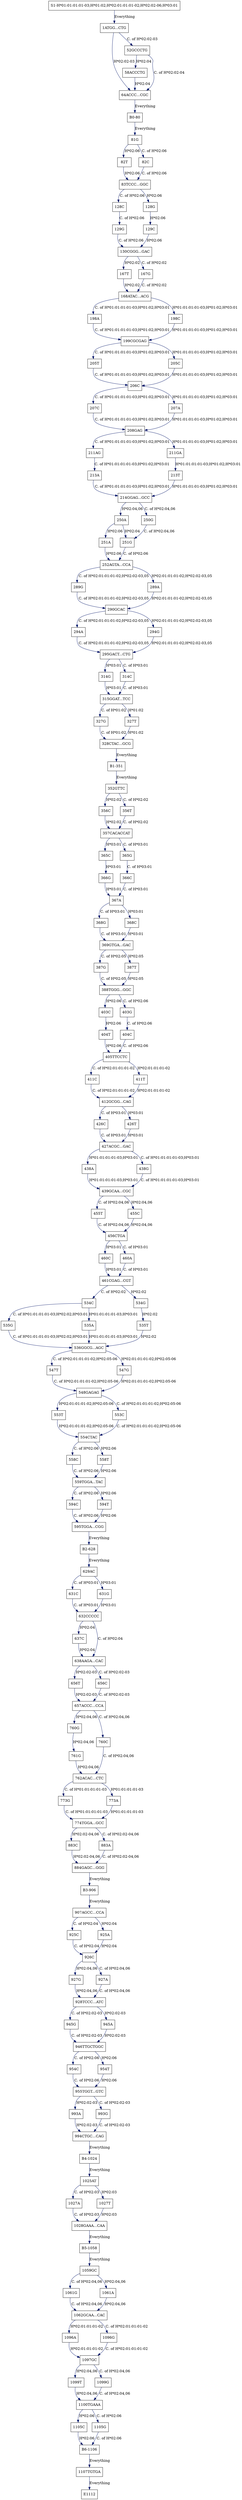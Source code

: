digraph G {
  "760G" [shape=box, ];
  "553T" [shape=box, ];
  "535G" [shape=box, ];
  "1027A" [shape=box, ];
  "411C" [shape=box, ];
  "534C" [shape=box, ];
  "58ACCCTG" [shape=box, ];
  "252AGTA...CCA" [shape=box, ];
  "B3-906" [shape=box, ];
  "129C" [shape=box, ];
  "B5-1058" [shape=box, ];
  "1027T" [shape=box, ];
  "536GGCG...AGC" [shape=box, ];
  "535A" [shape=box, ];
  "1105C" [shape=box, ];
  "327G" [shape=box, ];
  "534G" [shape=box, ];
  "404C" [shape=box, ];
  "250A" [shape=box, ];
  "B2-628" [shape=box, ];
  "426C" [shape=box, ];
  "64ACCC...CGC" [shape=box, ];
  "E1112" [shape=box, ];
  "656T" [shape=box, ];
  "455T" [shape=box, ];
  "773G" [shape=box, ];
  "1025AT" [shape=box, ];
  "554CTAC" [shape=box, ];
  "455C" [shape=box, ];
  "387G" [shape=box, ];
  "773A" [shape=box, ];
  "595TGGA...CGG" [shape=box, ];
  "205T" [shape=box, ];
  "427ACGC...GAC" [shape=box, ];
  "290GCAC" [shape=box, ];
  "954C" [shape=box, ];
  "356C" [shape=box, ];
  "438A" [shape=box, ];
  "356T" [shape=box, ];
  "925C" [shape=box, ];
  "314G" [shape=box, ];
  "1ATGG...CTG" [shape=box, ];
  "553C" [shape=box, ];
  "130CGGG...GAC" [shape=box, ];
  "548GAGAG" [shape=box, ];
  "205C" [shape=box, ];
  "213A" [shape=box, ];
  "594C" [shape=box, ];
  "B4-1024" [shape=box, ];
  "594T" [shape=box, ];
  "214GGAG...GCC" [shape=box, ];
  "1059GC" [shape=box, ];
  "547T" [shape=box, ];
  "403C" [shape=box, ];
  "1100TGAAA" [shape=box, ];
  "294A" [shape=box, ];
  "83TCCC...GGC" [shape=box, ];
  "438G" [shape=box, ];
  "1062GCAA...CAC" [shape=box, ];
  "403G" [shape=box, ];
  "213T" [shape=box, ];
  "167T" [shape=box, ];
  "198A" [shape=box, ];
  "81G" [shape=box, ];
  "365C" [shape=box, ];
  "774TGGA...GCC" [shape=box, ];
  "439GCAA...CGC" [shape=box, ];
  "1099T" [shape=box, ];
  "198C" [shape=box, ];
  "926C" [shape=box, ];
  "357CACACCAT" [shape=box, ];
  "294G" [shape=box, ];
  "199CGCGAG" [shape=box, ];
  "884GAGC...GGG" [shape=box, ];
  "994CTGC...CAG" [shape=box, ];
  "637C" [shape=box, ];
  "82T" [shape=box, ];
  "387T" [shape=box, ];
  "657ACCC...CCA" [shape=box, ];
  "945G" [shape=box, ];
  "558C" [shape=box, ];
  "925A" [shape=box, ];
  "632CCCCC" [shape=box, ];
  "367A" [shape=box, ];
  "B0-80" [shape=box, ];
  "211AG" [shape=box, ];
  "762ACAC...CTC" [shape=box, ];
  "405TTCCTC" [shape=box, ];
  "368G" [shape=box, ];
  "315GGAT...TCC" [shape=box, ];
  "461CGAG...CGT" [shape=box, ];
  "208GAG" [shape=box, ];
  "535T" [shape=box, ];
  "82C" [shape=box, ];
  "558T" [shape=box, ];
  "289G" [shape=box, ];
  "366C" [shape=box, ];
  "1107TGTGA" [shape=box, ];
  "211GA" [shape=box, ];
  "295GACT...CTG" [shape=box, ];
  "369GTGA...GAC" [shape=box, ];
  "656C" [shape=box, ];
  "328CTAC...GCG" [shape=box, ];
  "559TGGA...TAC" [shape=box, ];
  "411T" [shape=box, ];
  "631C" [shape=box, ];
  "955TGGT...GTC" [shape=box, ];
  "412GCGG...CAG" [shape=box, ];
  "251A" [shape=box, ];
  "1099G" [shape=box, ];
  "1061G" [shape=box, ];
  "631G" [shape=box, ];
  "352GTTC" [shape=box, ];
  "993A" [shape=box, ];
  "167G" [shape=box, ];
  "547G" [shape=box, ];
  "129G" [shape=box, ];
  "1105G" [shape=box, ];
  "883C" [shape=box, ];
  "460C" [shape=box, ];
  "251G" [shape=box, ];
  "760C" [shape=box, ];
  "128C" [shape=box, ];
  "368C" [shape=box, ];
  "388TGGG...GGC" [shape=box, ];
  "928TCCC...ATC" [shape=box, ];
  "207C" [shape=box, ];
  "883A" [shape=box, ];
  "1061A" [shape=box, ];
  "945A" [shape=box, ];
  "289A" [shape=box, ];
  "S1-H*01:01:01:01-03;H*01:02;H*02:01:01:01-02;H*02:02-06;H*03:01" [
  shape=box, ];
  "206C" [shape=box, ];
  "365G" [shape=box, ];
  "993G" [shape=box, ];
  "927G" [shape=box, ];
  "1096A" [shape=box, ];
  "426T" [shape=box, ];
  "456CTGA" [shape=box, ];
  "638AAGA...CAC" [shape=box, ];
  "1097GC" [shape=box, ];
  "927A" [shape=box, ];
  "327T" [shape=box, ];
  "168ATAC...ACG" [shape=box, ];
  "128G" [shape=box, ];
  "460A" [shape=box, ];
  "52GCCCTG" [shape=box, ];
  "629AC" [shape=box, ];
  "907AGCC...CCA" [shape=box, ];
  "761G" [shape=box, ];
  "946TTGCTGGC" [shape=box, ];
  "207A" [shape=box, ];
  "404T" [shape=box, ];
  "1028GAAA...CAA" [shape=box, ];
  "250G" [shape=box, ];
  "B6-1106" [shape=box, ];
  "314C" [shape=box, ];
  "1096G" [shape=box, ];
  "B1-351" [shape=box, ];
  "366G" [shape=box, ];
  "954T" [shape=box, ];
  
  
  edge [color="#001267", ];
  "760G" -> "761G" [label="H*02:04,06", ];
  "553T" -> "554CTAC" [label="H*02:01:01:01-02;H*02:05-06", ];
  "535G" -> "536GGCG...AGC" [label="C. of H*01:01:01:01-03;H*02:02;H*03:01", ];
  "1027A" -> "1028GAAA...CAA" [label="C. of H*02:03", ];
  "411C" -> "412GCGG...CAG" [label="C. of H*02:01:01:01-02", ];
  "534C" -> "535A" [label="H*01:01:01:01-03;H*03:01", ];
  "534C" -> "535G" [label="C. of H*01:01:01:01-03;H*02:02;H*03:01", ];
  "58ACCCTG" -> "64ACCC...CGC" [label="H*02:04", ];
  "252AGTA...CCA" -> "289A" [label="H*02:01:01:01-02;H*02:02-03,05", ];
  "252AGTA...CCA" -> "289G" [label="C. of H*02:01:01:01-02;H*02:02-03,05", ];
  "B3-906" -> "907AGCC...CCA" [label="Everything", ];
  "129C" -> "130CGGG...GAC" [label="H*02:06", ];
  "B5-1058" -> "1059GC" [label="Everything", ];
  "1027T" -> "1028GAAA...CAA" [label="H*02:03", ];
  "536GGCG...AGC" -> "547G" [label="H*02:01:01:01-02;H*02:05-06", ];
  "536GGCG...AGC" -> "547T" [label="C. of H*02:01:01:01-02;H*02:05-06", ];
  "535A" -> "536GGCG...AGC" [label="H*01:01:01:01-03;H*03:01", ];
  "1105C" -> "B6-1106" [label="H*02:06", ];
  "327G" -> "328CTAC...GCG" [label="C. of H*01:02", ];
  "534G" -> "535T" [label="H*02:02", ];
  "404C" -> "405TTCCTC" [label="C. of H*02:06", ];
  "250A" -> "251A" [label="H*02:06", ];
  "250A" -> "251G" [label="H*02:04", ];
  "B2-628" -> "629AC" [label="Everything", ];
  "426C" -> "427ACGC...GAC" [label="C. of H*03:01", ];
  "64ACCC...CGC" -> "B0-80" [label="Everything", ];
  "656T" -> "657ACCC...CCA" [label="H*02:02-03", ];
  "455T" -> "456CTGA" [label="C. of H*02:04,06", ];
  "773G" -> "774TGGA...GCC" [label="C. of H*01:01:01:01-03", ];
  "1025AT" -> "1027A" [label="C. of H*02:03", ];
  "1025AT" -> "1027T" [label="H*02:03", ];
  "554CTAC" -> "558C" [label="C. of H*02:06", ];
  "554CTAC" -> "558T" [label="H*02:06", ];
  "455C" -> "456CTGA" [label="H*02:04,06", ];
  "387G" -> "388TGGG...GGC" [label="C. of H*02:05", ];
  "773A" -> "774TGGA...GCC" [label="H*01:01:01:01-03", ];
  "595TGGA...CGG" -> "B2-628" [label="Everything", ];
  "205T" -> "206C" [label="C. of H*01:01:01:01-03;H*01:02;H*03:01", ];
  "427ACGC...GAC" -> "438A" [label="H*01:01:01:01-03;H*03:01", ];
  "427ACGC...GAC" -> "438G" [label="C. of H*01:01:01:01-03;H*03:01", ];
  "290GCAC" -> "294A" [label="C. of H*02:01:01:01-02;H*02:02-03,05", ];
  "290GCAC" -> "294G" [label="H*02:01:01:01-02;H*02:02-03,05", ];
  "954C" -> "955TGGT...GTC" [label="C. of H*02:06", ];
  "356C" -> "357CACACCAT" [label="H*02:02", ];
  "438A" -> "439GCAA...CGC" [label="H*01:01:01:01-03;H*03:01", ];
  "356T" -> "357CACACCAT" [label="C. of H*02:02", ];
  "925C" -> "926C" [label="C. of H*02:04", ];
  "314G" -> "315GGAT...TCC" [label="H*03:01", ];
  "1ATGG...CTG" -> "52GCCCTG" [label="C. of H*02:02-03", ];
  "1ATGG...CTG" -> "64ACCC...CGC" [label="H*02:02-03", ];
  "553C" -> "554CTAC" [label="C. of H*02:01:01:01-02;H*02:05-06", ];
  "130CGGG...GAC" -> "167G" [label="C. of H*02:02", ];
  "130CGGG...GAC" -> "167T" [label="H*02:02", ];
  "548GAGAG" -> "553C" [label="C. of H*02:01:01:01-02;H*02:05-06", ];
  "548GAGAG" -> "553T" [label="H*02:01:01:01-02;H*02:05-06", ];
  "205C" -> "206C" [label="H*01:01:01:01-03;H*01:02;H*03:01", ];
  "213A" -> "214GGAG...GCC" [label="C. of H*01:01:01:01-03;H*01:02;H*03:01", ];
  "594C" -> "595TGGA...CGG" [label="C. of H*02:06", ];
  "B4-1024" -> "1025AT" [label="Everything", ];
  "594T" -> "595TGGA...CGG" [label="H*02:06", ];
  "214GGAG...GCC" -> "250A" [label="H*02:04,06", ];
  "214GGAG...GCC" -> "250G" [label="C. of H*02:04,06", ];
  "1059GC" -> "1061A" [label="H*02:04,06", ];
  "1059GC" -> "1061G" [label="C. of H*02:04,06", ];
  "547T" -> "548GAGAG" [label="C. of H*02:01:01:01-02;H*02:05-06", ];
  "403C" -> "404T" [label="H*02:06", ];
  "1100TGAAA" -> "1105C" [label="H*02:06", ];
  "1100TGAAA" -> "1105G" [label="C. of H*02:06", ];
  "294A" -> "295GACT...CTG" [label="C. of H*02:01:01:01-02;H*02:02-03,05", ];
  "83TCCC...GGC" -> "128C" [label="C. of H*02:06", ];
  "83TCCC...GGC" -> "128G" [label="H*02:06", ];
  "438G" -> "439GCAA...CGC" [label="C. of H*01:01:01:01-03;H*03:01", ];
  "1062GCAA...CAC" -> "1096A" [label="H*02:01:01:01-02", ];
  "1062GCAA...CAC" -> "1096G" [label="C. of H*02:01:01:01-02", ];
  "403G" -> "404C" [label="C. of H*02:06", ];
  "213T" -> "214GGAG...GCC" [label="H*01:01:01:01-03;H*01:02;H*03:01", ];
  "167T" -> "168ATAC...ACG" [label="H*02:02", ];
  "198A" -> "199CGCGAG" [label="C. of H*01:01:01:01-03;H*01:02;H*03:01", ];
  "81G" -> "82C" [label="C. of H*02:06", ];
  "81G" -> "82T" [label="H*02:06", ];
  "365C" -> "366G" [label="H*03:01", ];
  "774TGGA...GCC" -> "883A" [label="C. of H*02:02-04,06", ];
  "774TGGA...GCC" -> "883C" [label="H*02:02-04,06", ];
  "439GCAA...CGC" -> "455C" [label="H*02:04,06", ];
  "439GCAA...CGC" -> "455T" [label="C. of H*02:04,06", ];
  "1099T" -> "1100TGAAA" [label="H*02:04,06", ];
  "198C" -> "199CGCGAG" [label="H*01:01:01:01-03;H*01:02;H*03:01", ];
  "926C" -> "927A" [label="C. of H*02:04,06", ];
  "926C" -> "927G" [label="H*02:04,06", ];
  "357CACACCAT" -> "365C" [label="H*03:01", ];
  "357CACACCAT" -> "365G" [label="C. of H*03:01", ];
  "294G" -> "295GACT...CTG" [label="H*02:01:01:01-02;H*02:02-03,05", ];
  "199CGCGAG" -> "205C" [label="H*01:01:01:01-03;H*01:02;H*03:01", ];
  "199CGCGAG" -> "205T" [label="C. of H*01:01:01:01-03;H*01:02;H*03:01", ];
  "884GAGC...GGG" -> "B3-906" [label="Everything", ];
  "994CTGC...CAG" -> "B4-1024" [label="Everything", ];
  "637C" -> "638AAGA...CAC" [label="H*02:04", ];
  "82T" -> "83TCCC...GGC" [label="H*02:06", ];
  "387T" -> "388TGGG...GGC" [label="H*02:05", ];
  "657ACCC...CCA" -> "760C" [label="C. of H*02:04,06", ];
  "657ACCC...CCA" -> "760G" [label="H*02:04,06", ];
  "945G" -> "946TTGCTGGC" [label="C. of H*02:02-03", ];
  "558C" -> "559TGGA...TAC" [label="C. of H*02:06", ];
  "925A" -> "926C" [label="H*02:04", ];
  "632CCCCC" -> "637C" [label="H*02:04", ];
  "632CCCCC" -> "638AAGA...CAC" [label="C. of H*02:04", ];
  "367A" -> "368C" [label="H*03:01", ];
  "367A" -> "368G" [label="C. of H*03:01", ];
  "B0-80" -> "81G" [label="Everything", ];
  "211AG" -> "213A" [label="C. of H*01:01:01:01-03;H*01:02;H*03:01", ];
  "762ACAC...CTC" -> "773A" [label="H*01:01:01:01-03", ];
  "762ACAC...CTC" -> "773G" [label="C. of H*01:01:01:01-03", ];
  "405TTCCTC" -> "411C" [label="C. of H*02:01:01:01-02", ];
  "405TTCCTC" -> "411T" [label="H*02:01:01:01-02", ];
  "368G" -> "369GTGA...GAC" [label="C. of H*03:01", ];
  "315GGAT...TCC" -> "327G" [label="C. of H*01:02", ];
  "315GGAT...TCC" -> "327T" [label="H*01:02", ];
  "461CGAG...CGT" -> "534C" [label="C. of H*02:02", ];
  "461CGAG...CGT" -> "534G" [label="H*02:02", ];
  "208GAG" -> "211AG" [label="C. of H*01:01:01:01-03;H*01:02;H*03:01", ];
  "208GAG" -> "211GA" [label="H*01:01:01:01-03;H*01:02;H*03:01", ];
  "535T" -> "536GGCG...AGC" [label="H*02:02", ];
  "82C" -> "83TCCC...GGC" [label="C. of H*02:06", ];
  "558T" -> "559TGGA...TAC" [label="H*02:06", ];
  "289G" -> "290GCAC" [label="C. of H*02:01:01:01-02;H*02:02-03,05", ];
  "366C" -> "367A" [label="C. of H*03:01", ];
  "1107TGTGA" -> "E1112" [label="Everything", ];
  "211GA" -> "213T" [label="H*01:01:01:01-03;H*01:02;H*03:01", ];
  "295GACT...CTG" -> "314C" [label="C. of H*03:01", ];
  "295GACT...CTG" -> "314G" [label="H*03:01", ];
  "369GTGA...GAC" -> "387G" [label="C. of H*02:05", ];
  "369GTGA...GAC" -> "387T" [label="H*02:05", ];
  "656C" -> "657ACCC...CCA" [label="C. of H*02:02-03", ];
  "328CTAC...GCG" -> "B1-351" [label="Everything", ];
  "559TGGA...TAC" -> "594C" [label="C. of H*02:06", ];
  "559TGGA...TAC" -> "594T" [label="H*02:06", ];
  "411T" -> "412GCGG...CAG" [label="H*02:01:01:01-02", ];
  "631C" -> "632CCCCC" [label="C. of H*03:01", ];
  "955TGGT...GTC" -> "993A" [label="H*02:02-03", ];
  "955TGGT...GTC" -> "993G" [label="C. of H*02:02-03", ];
  "412GCGG...CAG" -> "426C" [label="C. of H*03:01", ];
  "412GCGG...CAG" -> "426T" [label="H*03:01", ];
  "251A" -> "252AGTA...CCA" [label="H*02:06", ];
  "1099G" -> "1100TGAAA" [label="C. of H*02:04,06", ];
  "1061G" -> "1062GCAA...CAC" [label="C. of H*02:04,06", ];
  "631G" -> "632CCCCC" [label="H*03:01", ];
  "352GTTC" -> "356C" [label="H*02:02", ];
  "352GTTC" -> "356T" [label="C. of H*02:02", ];
  "993A" -> "994CTGC...CAG" [label="H*02:02-03", ];
  "167G" -> "168ATAC...ACG" [label="C. of H*02:02", ];
  "547G" -> "548GAGAG" [label="H*02:01:01:01-02;H*02:05-06", ];
  "129G" -> "130CGGG...GAC" [label="C. of H*02:06", ];
  "1105G" -> "B6-1106" [label="C. of H*02:06", ];
  "883C" -> "884GAGC...GGG" [label="H*02:02-04,06", ];
  "460C" -> "461CGAG...CGT" [label="H*03:01", ];
  "251G" -> "252AGTA...CCA" [label="C. of H*02:06", ];
  "760C" -> "762ACAC...CTC" [label="C. of H*02:04,06", ];
  "128C" -> "129G" [label="C. of H*02:06", ];
  "368C" -> "369GTGA...GAC" [label="H*03:01", ];
  "388TGGG...GGC" -> "403C" [label="H*02:06", ];
  "388TGGG...GGC" -> "403G" [label="C. of H*02:06", ];
  "928TCCC...ATC" -> "945A" [label="H*02:02-03", ];
  "928TCCC...ATC" -> "945G" [label="C. of H*02:02-03", ];
  "207C" -> "208GAG" [label="C. of H*01:01:01:01-03;H*01:02;H*03:01", ];
  "883A" -> "884GAGC...GGG" [label="C. of H*02:02-04,06", ];
  "1061A" -> "1062GCAA...CAC" [label="H*02:04,06", ];
  "945A" -> "946TTGCTGGC" [label="H*02:02-03", ];
  "289A" -> "290GCAC" [label="H*02:01:01:01-02;H*02:02-03,05", ];
  "S1-H*01:01:01:01-03;H*01:02;H*02:01:01:01-02;H*02:02-06;H*03:01" -> "1ATGG...CTG" [
  label="Everything", ];
  "206C" -> "207A" [label="H*01:01:01:01-03;H*01:02;H*03:01", ];
  "206C" -> "207C" [label="C. of H*01:01:01:01-03;H*01:02;H*03:01", ];
  "365G" -> "366C" [label="C. of H*03:01", ];
  "993G" -> "994CTGC...CAG" [label="C. of H*02:02-03", ];
  "927G" -> "928TCCC...ATC" [label="H*02:04,06", ];
  "1096A" -> "1097GC" [label="H*02:01:01:01-02", ];
  "426T" -> "427ACGC...GAC" [label="H*03:01", ];
  "456CTGA" -> "460A" [label="C. of H*03:01", ];
  "456CTGA" -> "460C" [label="H*03:01", ];
  "638AAGA...CAC" -> "656C" [label="C. of H*02:02-03", ];
  "638AAGA...CAC" -> "656T" [label="H*02:02-03", ];
  "1097GC" -> "1099G" [label="C. of H*02:04,06", ];
  "1097GC" -> "1099T" [label="H*02:04,06", ];
  "927A" -> "928TCCC...ATC" [label="C. of H*02:04,06", ];
  "327T" -> "328CTAC...GCG" [label="H*01:02", ];
  "168ATAC...ACG" -> "198A" [label="C. of H*01:01:01:01-03;H*01:02;H*03:01", ];
  "168ATAC...ACG" -> "198C" [label="H*01:01:01:01-03;H*01:02;H*03:01", ];
  "128G" -> "129C" [label="H*02:06", ];
  "460A" -> "461CGAG...CGT" [label="C. of H*03:01", ];
  "52GCCCTG" -> "58ACCCTG" [label="H*02:04", ];
  "52GCCCTG" -> "64ACCC...CGC" [label="C. of H*02:02-04", ];
  "629AC" -> "631C" [label="C. of H*03:01", ];
  "629AC" -> "631G" [label="H*03:01", ];
  "907AGCC...CCA" -> "925A" [label="H*02:04", ];
  "907AGCC...CCA" -> "925C" [label="C. of H*02:04", ];
  "761G" -> "762ACAC...CTC" [label="H*02:04,06", ];
  "946TTGCTGGC" -> "954C" [label="C. of H*02:06", ];
  "946TTGCTGGC" -> "954T" [label="H*02:06", ];
  "207A" -> "208GAG" [label="H*01:01:01:01-03;H*01:02;H*03:01", ];
  "404T" -> "405TTCCTC" [label="H*02:06", ];
  "1028GAAA...CAA" -> "B5-1058" [label="Everything", ];
  "250G" -> "251G" [label="C. of H*02:04,06", ];
  "B6-1106" -> "1107TGTGA" [label="Everything", ];
  "314C" -> "315GGAT...TCC" [label="C. of H*03:01", ];
  "1096G" -> "1097GC" [label="C. of H*02:01:01:01-02", ];
  "B1-351" -> "352GTTC" [label="Everything", ];
  "366G" -> "367A" [label="H*03:01", ];
  "954T" -> "955TGGT...GTC" [label="H*02:06", ];
  
  }